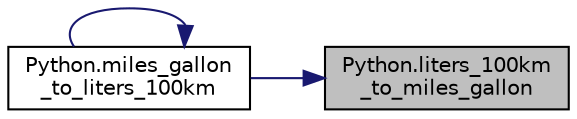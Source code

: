 digraph "Python.liters_100km_to_miles_gallon"
{
 // LATEX_PDF_SIZE
  edge [fontname="Helvetica",fontsize="10",labelfontname="Helvetica",labelfontsize="10"];
  node [fontname="Helvetica",fontsize="10",shape=record];
  rankdir="RL";
  Node1 [label="Python.liters_100km\l_to_miles_gallon",height=0.2,width=0.4,color="black", fillcolor="grey75", style="filled", fontcolor="black",tooltip=" "];
  Node1 -> Node2 [dir="back",color="midnightblue",fontsize="10",style="solid",fontname="Helvetica"];
  Node2 [label="Python.miles_gallon\l_to_liters_100km",height=0.2,width=0.4,color="black", fillcolor="white", style="filled",URL="$namespace_python.html#a2e8ed7a63d41ae6ac596b2971b9ebd0a",tooltip=" "];
  Node2 -> Node2 [dir="back",color="midnightblue",fontsize="10",style="solid",fontname="Helvetica"];
}
